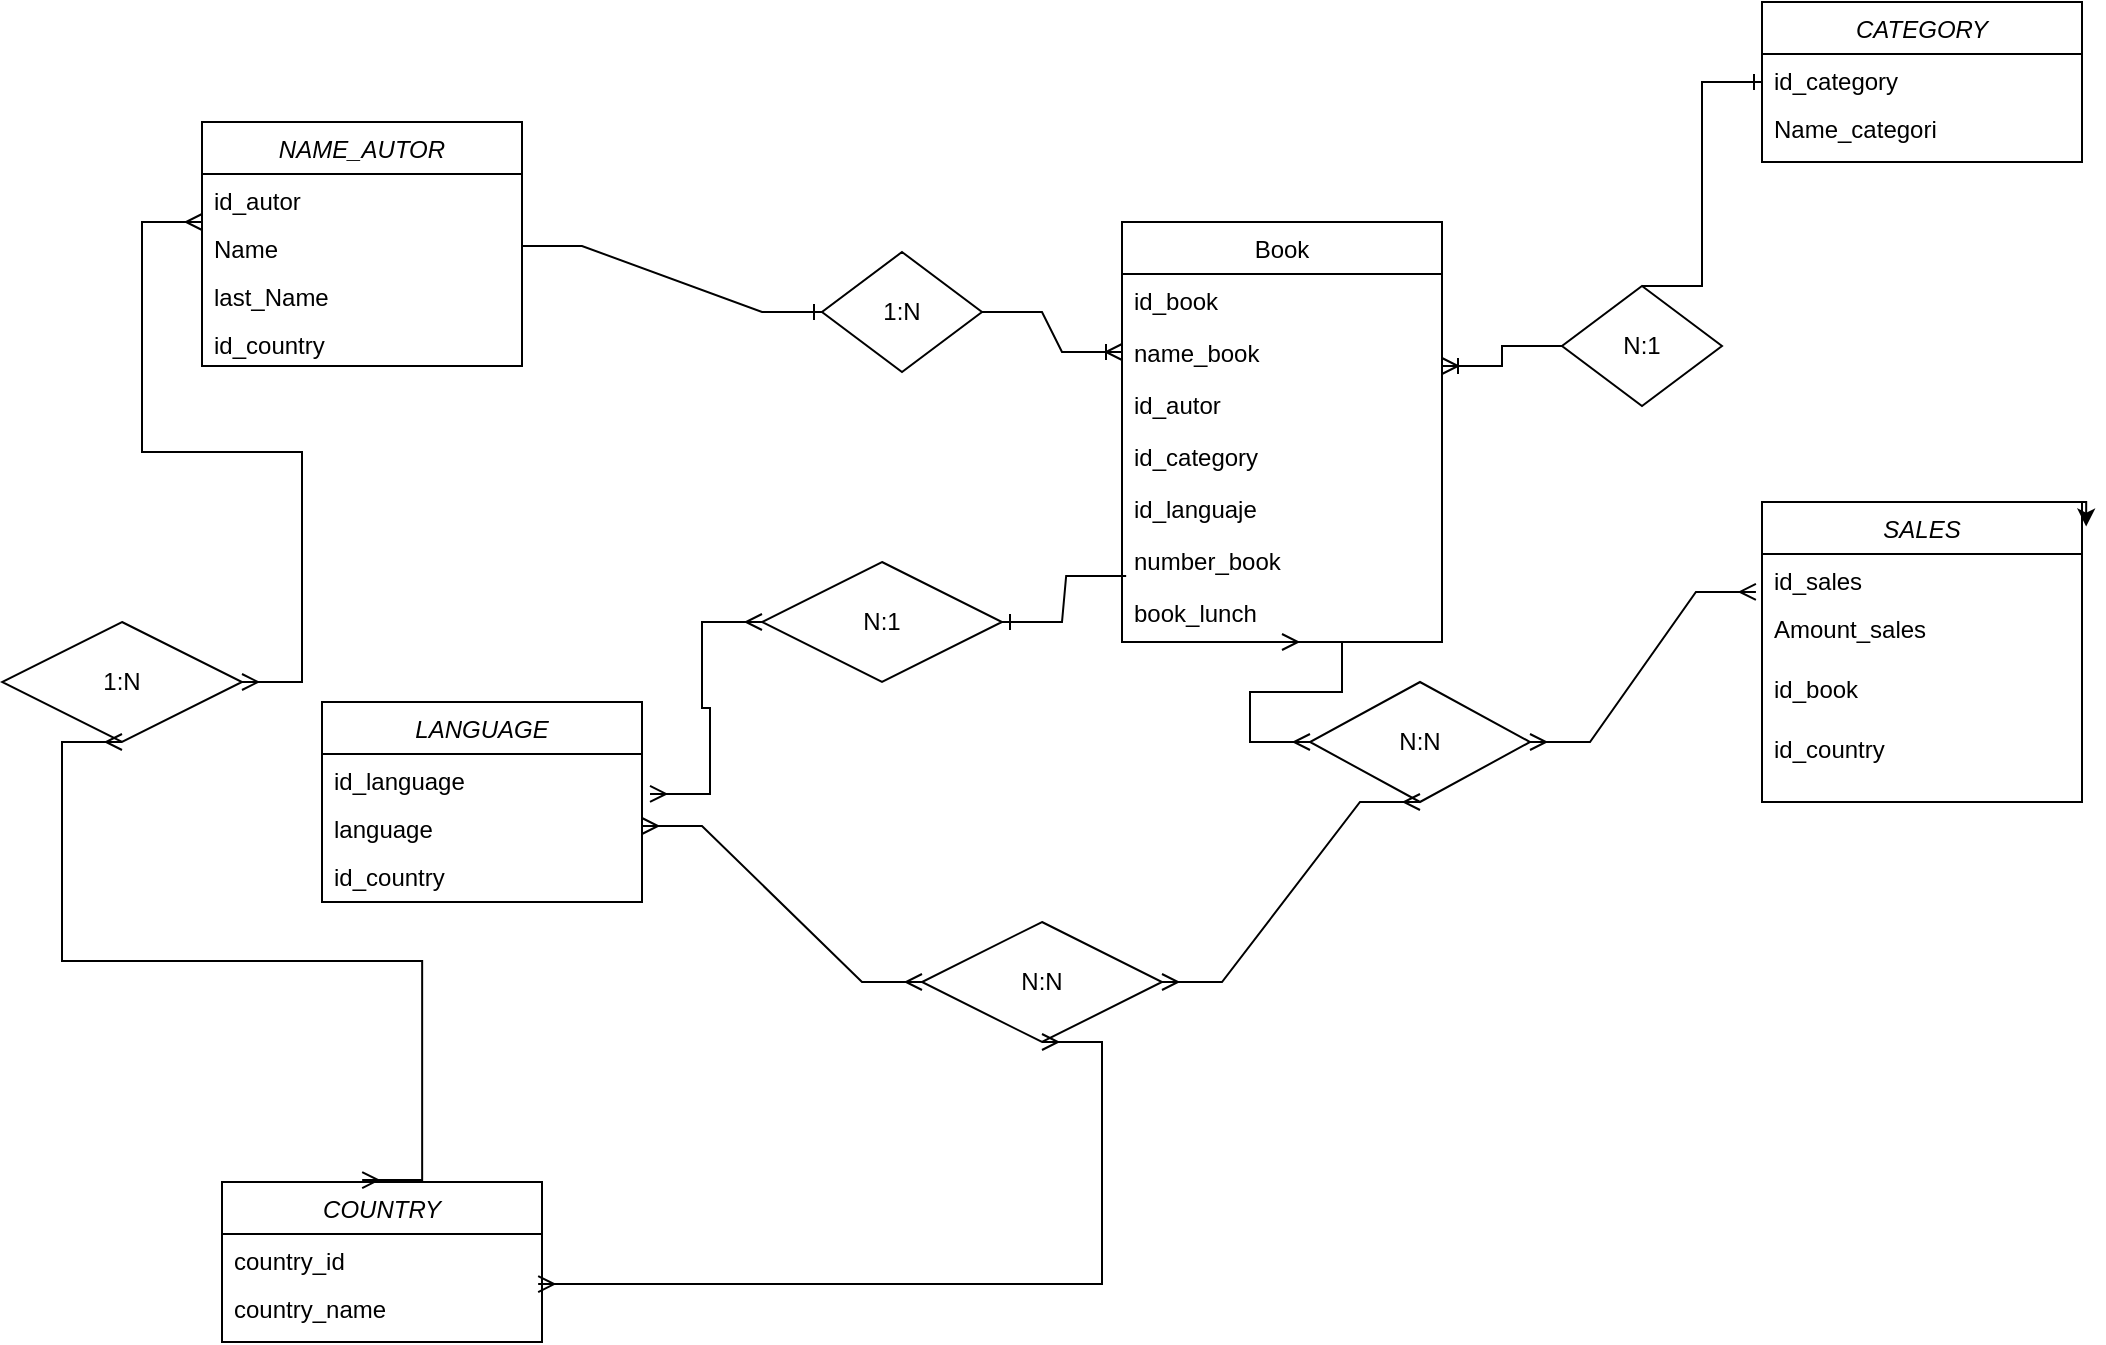 <mxfile version="22.1.0" type="github">
  <diagram id="C5RBs43oDa-KdzZeNtuy" name="Page-1">
    <mxGraphModel dx="1941" dy="610" grid="1" gridSize="10" guides="1" tooltips="1" connect="1" arrows="1" fold="1" page="1" pageScale="1" pageWidth="827" pageHeight="1169" math="0" shadow="0">
      <root>
        <mxCell id="WIyWlLk6GJQsqaUBKTNV-0" />
        <mxCell id="WIyWlLk6GJQsqaUBKTNV-1" parent="WIyWlLk6GJQsqaUBKTNV-0" />
        <mxCell id="zkfFHV4jXpPFQw0GAbJ--0" value="NAME_AUTOR" style="swimlane;fontStyle=2;align=center;verticalAlign=top;childLayout=stackLayout;horizontal=1;startSize=26;horizontalStack=0;resizeParent=1;resizeLast=0;collapsible=1;marginBottom=0;rounded=0;shadow=0;strokeWidth=1;" parent="WIyWlLk6GJQsqaUBKTNV-1" vertex="1">
          <mxGeometry x="-140" y="180" width="160" height="122" as="geometry">
            <mxRectangle x="230" y="140" width="160" height="26" as="alternateBounds" />
          </mxGeometry>
        </mxCell>
        <mxCell id="zkfFHV4jXpPFQw0GAbJ--1" value="id_autor" style="text;align=left;verticalAlign=top;spacingLeft=4;spacingRight=4;overflow=hidden;rotatable=0;points=[[0,0.5],[1,0.5]];portConstraint=eastwest;" parent="zkfFHV4jXpPFQw0GAbJ--0" vertex="1">
          <mxGeometry y="26" width="160" height="24" as="geometry" />
        </mxCell>
        <mxCell id="-6GL2gCHMoYama-tDcal-0" value="Name" style="text;align=left;verticalAlign=top;spacingLeft=4;spacingRight=4;overflow=hidden;rotatable=0;points=[[0,0.5],[1,0.5]];portConstraint=eastwest;" parent="zkfFHV4jXpPFQw0GAbJ--0" vertex="1">
          <mxGeometry y="50" width="160" height="24" as="geometry" />
        </mxCell>
        <mxCell id="-6GL2gCHMoYama-tDcal-2" value="last_Name" style="text;align=left;verticalAlign=top;spacingLeft=4;spacingRight=4;overflow=hidden;rotatable=0;points=[[0,0.5],[1,0.5]];portConstraint=eastwest;" parent="zkfFHV4jXpPFQw0GAbJ--0" vertex="1">
          <mxGeometry y="74" width="160" height="24" as="geometry" />
        </mxCell>
        <mxCell id="nzzUuKbr48wKHH3Cl5lr-2" value="id_country" style="text;align=left;verticalAlign=top;spacingLeft=4;spacingRight=4;overflow=hidden;rotatable=0;points=[[0,0.5],[1,0.5]];portConstraint=eastwest;" vertex="1" parent="zkfFHV4jXpPFQw0GAbJ--0">
          <mxGeometry y="98" width="160" height="24" as="geometry" />
        </mxCell>
        <mxCell id="zkfFHV4jXpPFQw0GAbJ--6" value="Book" style="swimlane;fontStyle=0;align=center;verticalAlign=top;childLayout=stackLayout;horizontal=1;startSize=26;horizontalStack=0;resizeParent=1;resizeLast=0;collapsible=1;marginBottom=0;rounded=0;shadow=0;strokeWidth=1;" parent="WIyWlLk6GJQsqaUBKTNV-1" vertex="1">
          <mxGeometry x="320" y="230" width="160" height="210" as="geometry">
            <mxRectangle x="130" y="380" width="160" height="26" as="alternateBounds" />
          </mxGeometry>
        </mxCell>
        <mxCell id="zkfFHV4jXpPFQw0GAbJ--7" value="id_book" style="text;align=left;verticalAlign=top;spacingLeft=4;spacingRight=4;overflow=hidden;rotatable=0;points=[[0,0.5],[1,0.5]];portConstraint=eastwest;" parent="zkfFHV4jXpPFQw0GAbJ--6" vertex="1">
          <mxGeometry y="26" width="160" height="26" as="geometry" />
        </mxCell>
        <mxCell id="zkfFHV4jXpPFQw0GAbJ--8" value="name_book" style="text;align=left;verticalAlign=top;spacingLeft=4;spacingRight=4;overflow=hidden;rotatable=0;points=[[0,0.5],[1,0.5]];portConstraint=eastwest;rounded=0;shadow=0;html=0;" parent="zkfFHV4jXpPFQw0GAbJ--6" vertex="1">
          <mxGeometry y="52" width="160" height="26" as="geometry" />
        </mxCell>
        <mxCell id="nzzUuKbr48wKHH3Cl5lr-0" value="id_autor" style="text;align=left;verticalAlign=top;spacingLeft=4;spacingRight=4;overflow=hidden;rotatable=0;points=[[0,0.5],[1,0.5]];portConstraint=eastwest;rounded=0;shadow=0;html=0;" vertex="1" parent="zkfFHV4jXpPFQw0GAbJ--6">
          <mxGeometry y="78" width="160" height="26" as="geometry" />
        </mxCell>
        <mxCell id="nzzUuKbr48wKHH3Cl5lr-1" value="id_category" style="text;align=left;verticalAlign=top;spacingLeft=4;spacingRight=4;overflow=hidden;rotatable=0;points=[[0,0.5],[1,0.5]];portConstraint=eastwest;rounded=0;shadow=0;html=0;" vertex="1" parent="zkfFHV4jXpPFQw0GAbJ--6">
          <mxGeometry y="104" width="160" height="26" as="geometry" />
        </mxCell>
        <mxCell id="nzzUuKbr48wKHH3Cl5lr-3" value="id_languaje" style="text;align=left;verticalAlign=top;spacingLeft=4;spacingRight=4;overflow=hidden;rotatable=0;points=[[0,0.5],[1,0.5]];portConstraint=eastwest;rounded=0;shadow=0;html=0;" vertex="1" parent="zkfFHV4jXpPFQw0GAbJ--6">
          <mxGeometry y="130" width="160" height="26" as="geometry" />
        </mxCell>
        <mxCell id="-6GL2gCHMoYama-tDcal-9" value="number_book" style="text;align=left;verticalAlign=top;spacingLeft=4;spacingRight=4;overflow=hidden;rotatable=0;points=[[0,0.5],[1,0.5]];portConstraint=eastwest;rounded=0;shadow=0;html=0;" parent="zkfFHV4jXpPFQw0GAbJ--6" vertex="1">
          <mxGeometry y="156" width="160" height="26" as="geometry" />
        </mxCell>
        <mxCell id="-6GL2gCHMoYama-tDcal-10" value="book_lunch" style="text;align=left;verticalAlign=top;spacingLeft=4;spacingRight=4;overflow=hidden;rotatable=0;points=[[0,0.5],[1,0.5]];portConstraint=eastwest;rounded=0;shadow=0;html=0;" parent="zkfFHV4jXpPFQw0GAbJ--6" vertex="1">
          <mxGeometry y="182" width="160" height="26" as="geometry" />
        </mxCell>
        <mxCell id="-6GL2gCHMoYama-tDcal-4" value="CATEGORY" style="swimlane;fontStyle=2;align=center;verticalAlign=top;childLayout=stackLayout;horizontal=1;startSize=26;horizontalStack=0;resizeParent=1;resizeLast=0;collapsible=1;marginBottom=0;rounded=0;shadow=0;strokeWidth=1;" parent="WIyWlLk6GJQsqaUBKTNV-1" vertex="1">
          <mxGeometry x="640" y="120" width="160" height="80" as="geometry">
            <mxRectangle x="230" y="140" width="160" height="26" as="alternateBounds" />
          </mxGeometry>
        </mxCell>
        <mxCell id="-6GL2gCHMoYama-tDcal-5" value="id_category" style="text;align=left;verticalAlign=top;spacingLeft=4;spacingRight=4;overflow=hidden;rotatable=0;points=[[0,0.5],[1,0.5]];portConstraint=eastwest;" parent="-6GL2gCHMoYama-tDcal-4" vertex="1">
          <mxGeometry y="26" width="160" height="24" as="geometry" />
        </mxCell>
        <mxCell id="-6GL2gCHMoYama-tDcal-6" value="Name_categori" style="text;align=left;verticalAlign=top;spacingLeft=4;spacingRight=4;overflow=hidden;rotatable=0;points=[[0,0.5],[1,0.5]];portConstraint=eastwest;" parent="-6GL2gCHMoYama-tDcal-4" vertex="1">
          <mxGeometry y="50" width="160" height="24" as="geometry" />
        </mxCell>
        <mxCell id="-6GL2gCHMoYama-tDcal-11" value="LANGUAGE" style="swimlane;fontStyle=2;align=center;verticalAlign=top;childLayout=stackLayout;horizontal=1;startSize=26;horizontalStack=0;resizeParent=1;resizeLast=0;collapsible=1;marginBottom=0;rounded=0;shadow=0;strokeWidth=1;" parent="WIyWlLk6GJQsqaUBKTNV-1" vertex="1">
          <mxGeometry x="-80" y="470" width="160" height="100" as="geometry">
            <mxRectangle x="230" y="140" width="160" height="26" as="alternateBounds" />
          </mxGeometry>
        </mxCell>
        <mxCell id="-6GL2gCHMoYama-tDcal-12" value="id_language" style="text;align=left;verticalAlign=top;spacingLeft=4;spacingRight=4;overflow=hidden;rotatable=0;points=[[0,0.5],[1,0.5]];portConstraint=eastwest;" parent="-6GL2gCHMoYama-tDcal-11" vertex="1">
          <mxGeometry y="26" width="160" height="24" as="geometry" />
        </mxCell>
        <mxCell id="-6GL2gCHMoYama-tDcal-13" value="language" style="text;align=left;verticalAlign=top;spacingLeft=4;spacingRight=4;overflow=hidden;rotatable=0;points=[[0,0.5],[1,0.5]];portConstraint=eastwest;" parent="-6GL2gCHMoYama-tDcal-11" vertex="1">
          <mxGeometry y="50" width="160" height="24" as="geometry" />
        </mxCell>
        <mxCell id="nzzUuKbr48wKHH3Cl5lr-7" value="id_country" style="text;align=left;verticalAlign=top;spacingLeft=4;spacingRight=4;overflow=hidden;rotatable=0;points=[[0,0.5],[1,0.5]];portConstraint=eastwest;" vertex="1" parent="-6GL2gCHMoYama-tDcal-11">
          <mxGeometry y="74" width="160" height="24" as="geometry" />
        </mxCell>
        <mxCell id="-6GL2gCHMoYama-tDcal-14" value="COUNTRY" style="swimlane;fontStyle=2;align=center;verticalAlign=top;childLayout=stackLayout;horizontal=1;startSize=26;horizontalStack=0;resizeParent=1;resizeLast=0;collapsible=1;marginBottom=0;rounded=0;shadow=0;strokeWidth=1;" parent="WIyWlLk6GJQsqaUBKTNV-1" vertex="1">
          <mxGeometry x="-130" y="710" width="160" height="80" as="geometry">
            <mxRectangle x="230" y="140" width="160" height="26" as="alternateBounds" />
          </mxGeometry>
        </mxCell>
        <mxCell id="-6GL2gCHMoYama-tDcal-15" value="country_id" style="text;align=left;verticalAlign=top;spacingLeft=4;spacingRight=4;overflow=hidden;rotatable=0;points=[[0,0.5],[1,0.5]];portConstraint=eastwest;" parent="-6GL2gCHMoYama-tDcal-14" vertex="1">
          <mxGeometry y="26" width="160" height="24" as="geometry" />
        </mxCell>
        <mxCell id="-6GL2gCHMoYama-tDcal-16" value="country_name" style="text;align=left;verticalAlign=top;spacingLeft=4;spacingRight=4;overflow=hidden;rotatable=0;points=[[0,0.5],[1,0.5]];portConstraint=eastwest;" parent="-6GL2gCHMoYama-tDcal-14" vertex="1">
          <mxGeometry y="50" width="160" height="24" as="geometry" />
        </mxCell>
        <mxCell id="-6GL2gCHMoYama-tDcal-17" value="SALES" style="swimlane;fontStyle=2;align=center;verticalAlign=top;childLayout=stackLayout;horizontal=1;startSize=26;horizontalStack=0;resizeParent=1;resizeLast=0;collapsible=1;marginBottom=0;rounded=0;shadow=0;strokeWidth=1;" parent="WIyWlLk6GJQsqaUBKTNV-1" vertex="1">
          <mxGeometry x="640" y="370" width="160" height="150" as="geometry">
            <mxRectangle x="230" y="140" width="160" height="26" as="alternateBounds" />
          </mxGeometry>
        </mxCell>
        <mxCell id="-6GL2gCHMoYama-tDcal-18" value="id_sales" style="text;align=left;verticalAlign=top;spacingLeft=4;spacingRight=4;overflow=hidden;rotatable=0;points=[[0,0.5],[1,0.5]];portConstraint=eastwest;" parent="-6GL2gCHMoYama-tDcal-17" vertex="1">
          <mxGeometry y="26" width="160" height="24" as="geometry" />
        </mxCell>
        <mxCell id="-6GL2gCHMoYama-tDcal-20" value="Amount_sales" style="text;align=left;verticalAlign=top;spacingLeft=4;spacingRight=4;overflow=hidden;rotatable=0;points=[[0,0.5],[1,0.5]];portConstraint=eastwest;" parent="-6GL2gCHMoYama-tDcal-17" vertex="1">
          <mxGeometry y="50" width="160" height="30" as="geometry" />
        </mxCell>
        <mxCell id="nzzUuKbr48wKHH3Cl5lr-4" value="id_book" style="text;align=left;verticalAlign=top;spacingLeft=4;spacingRight=4;overflow=hidden;rotatable=0;points=[[0,0.5],[1,0.5]];portConstraint=eastwest;" vertex="1" parent="-6GL2gCHMoYama-tDcal-17">
          <mxGeometry y="80" width="160" height="30" as="geometry" />
        </mxCell>
        <mxCell id="nzzUuKbr48wKHH3Cl5lr-6" value="id_country" style="text;align=left;verticalAlign=top;spacingLeft=4;spacingRight=4;overflow=hidden;rotatable=0;points=[[0,0.5],[1,0.5]];portConstraint=eastwest;" vertex="1" parent="-6GL2gCHMoYama-tDcal-17">
          <mxGeometry y="110" width="160" height="30" as="geometry" />
        </mxCell>
        <mxCell id="-6GL2gCHMoYama-tDcal-31" value="" style="edgeStyle=entityRelationEdgeStyle;fontSize=12;html=1;endArrow=ERoneToMany;rounded=0;entryX=0;entryY=0.5;entryDx=0;entryDy=0;exitX=1;exitY=0.5;exitDx=0;exitDy=0;" parent="WIyWlLk6GJQsqaUBKTNV-1" source="-6GL2gCHMoYama-tDcal-33" target="zkfFHV4jXpPFQw0GAbJ--8" edge="1">
          <mxGeometry width="100" height="100" relative="1" as="geometry">
            <mxPoint x="270" y="290" as="sourcePoint" />
            <mxPoint x="310" y="272.5" as="targetPoint" />
            <Array as="points">
              <mxPoint x="270" y="-92.5" />
              <mxPoint x="350" y="107.5" />
              <mxPoint x="270" y="280" />
              <mxPoint x="360" y="117.5" />
            </Array>
          </mxGeometry>
        </mxCell>
        <mxCell id="-6GL2gCHMoYama-tDcal-33" value="1:N" style="shape=rhombus;perimeter=rhombusPerimeter;whiteSpace=wrap;html=1;align=center;" parent="WIyWlLk6GJQsqaUBKTNV-1" vertex="1">
          <mxGeometry x="170" y="245" width="80" height="60" as="geometry" />
        </mxCell>
        <mxCell id="-6GL2gCHMoYama-tDcal-37" value="" style="edgeStyle=entityRelationEdgeStyle;fontSize=12;html=1;endArrow=ERoneToMany;rounded=0;exitX=0;exitY=0.5;exitDx=0;exitDy=0;entryX=1;entryY=0.769;entryDx=0;entryDy=0;entryPerimeter=0;" parent="WIyWlLk6GJQsqaUBKTNV-1" source="-6GL2gCHMoYama-tDcal-36" target="zkfFHV4jXpPFQw0GAbJ--8" edge="1">
          <mxGeometry width="100" height="100" relative="1" as="geometry">
            <mxPoint x="720" y="400" as="sourcePoint" />
            <mxPoint x="410" y="400" as="targetPoint" />
            <Array as="points">
              <mxPoint x="800" y="340" />
              <mxPoint x="740" y="370" />
            </Array>
          </mxGeometry>
        </mxCell>
        <mxCell id="-6GL2gCHMoYama-tDcal-36" value="N:1" style="shape=rhombus;perimeter=rhombusPerimeter;whiteSpace=wrap;html=1;align=center;" parent="WIyWlLk6GJQsqaUBKTNV-1" vertex="1">
          <mxGeometry x="540" y="262" width="80" height="60" as="geometry" />
        </mxCell>
        <mxCell id="-6GL2gCHMoYama-tDcal-39" value="" style="edgeStyle=entityRelationEdgeStyle;fontSize=12;html=1;endArrow=ERone;endFill=1;rounded=0;exitX=0.5;exitY=0;exitDx=0;exitDy=0;entryX=0;entryY=0.583;entryDx=0;entryDy=0;entryPerimeter=0;" parent="WIyWlLk6GJQsqaUBKTNV-1" source="-6GL2gCHMoYama-tDcal-36" target="-6GL2gCHMoYama-tDcal-5" edge="1">
          <mxGeometry width="100" height="100" relative="1" as="geometry">
            <mxPoint x="590" y="210" as="sourcePoint" />
            <mxPoint x="630" y="140" as="targetPoint" />
            <Array as="points">
              <mxPoint x="670" y="200" />
              <mxPoint x="680" y="190" />
            </Array>
          </mxGeometry>
        </mxCell>
        <mxCell id="-6GL2gCHMoYama-tDcal-40" value="" style="edgeStyle=entityRelationEdgeStyle;fontSize=12;html=1;endArrow=ERone;endFill=1;rounded=0;entryX=0;entryY=0.5;entryDx=0;entryDy=0;exitX=1;exitY=0.5;exitDx=0;exitDy=0;" parent="WIyWlLk6GJQsqaUBKTNV-1" source="-6GL2gCHMoYama-tDcal-0" target="-6GL2gCHMoYama-tDcal-33" edge="1">
          <mxGeometry width="100" height="100" relative="1" as="geometry">
            <mxPoint x="230" y="120" as="sourcePoint" />
            <mxPoint x="180" y="260" as="targetPoint" />
          </mxGeometry>
        </mxCell>
        <mxCell id="-6GL2gCHMoYama-tDcal-41" value="N:1" style="shape=rhombus;perimeter=rhombusPerimeter;whiteSpace=wrap;html=1;align=center;" parent="WIyWlLk6GJQsqaUBKTNV-1" vertex="1">
          <mxGeometry x="140" y="400" width="120" height="60" as="geometry" />
        </mxCell>
        <mxCell id="-6GL2gCHMoYama-tDcal-42" value="" style="edgeStyle=entityRelationEdgeStyle;fontSize=12;html=1;endArrow=ERmany;startArrow=ERmany;rounded=0;entryX=1.025;entryY=0.833;entryDx=0;entryDy=0;exitX=0;exitY=0.5;exitDx=0;exitDy=0;entryPerimeter=0;" parent="WIyWlLk6GJQsqaUBKTNV-1" source="-6GL2gCHMoYama-tDcal-41" target="-6GL2gCHMoYama-tDcal-12" edge="1">
          <mxGeometry width="100" height="100" relative="1" as="geometry">
            <mxPoint x="-50" y="300" as="sourcePoint" />
            <mxPoint x="100" y="390" as="targetPoint" />
          </mxGeometry>
        </mxCell>
        <mxCell id="-6GL2gCHMoYama-tDcal-44" value="N:N" style="shape=rhombus;perimeter=rhombusPerimeter;whiteSpace=wrap;html=1;align=center;" parent="WIyWlLk6GJQsqaUBKTNV-1" vertex="1">
          <mxGeometry x="220" y="580" width="120" height="60" as="geometry" />
        </mxCell>
        <mxCell id="-6GL2gCHMoYama-tDcal-45" value="" style="edgeStyle=entityRelationEdgeStyle;fontSize=12;html=1;endArrow=ERmany;startArrow=ERmany;rounded=0;entryX=0.988;entryY=0.042;entryDx=0;entryDy=0;entryPerimeter=0;" parent="WIyWlLk6GJQsqaUBKTNV-1" target="-6GL2gCHMoYama-tDcal-16" edge="1">
          <mxGeometry width="100" height="100" relative="1" as="geometry">
            <mxPoint x="280" y="640" as="sourcePoint" />
            <mxPoint x="350" y="630" as="targetPoint" />
            <Array as="points">
              <mxPoint x="460" y="833" />
            </Array>
          </mxGeometry>
        </mxCell>
        <mxCell id="-6GL2gCHMoYama-tDcal-46" value="" style="edgeStyle=entityRelationEdgeStyle;fontSize=12;html=1;endArrow=ERmany;startArrow=ERmany;rounded=0;exitX=1;exitY=0.5;exitDx=0;exitDy=0;entryX=0;entryY=0.5;entryDx=0;entryDy=0;" parent="WIyWlLk6GJQsqaUBKTNV-1" source="-6GL2gCHMoYama-tDcal-13" target="-6GL2gCHMoYama-tDcal-44" edge="1">
          <mxGeometry width="100" height="100" relative="1" as="geometry">
            <mxPoint x="186.5" y="558" as="sourcePoint" />
            <mxPoint x="273.5" y="540" as="targetPoint" />
            <Array as="points">
              <mxPoint x="356.5" y="741" />
            </Array>
          </mxGeometry>
        </mxCell>
        <mxCell id="d24iUtrA5m6q8eod0tIK-0" value="" style="edgeStyle=entityRelationEdgeStyle;fontSize=12;html=1;endArrow=ERone;endFill=1;rounded=0;entryX=1;entryY=0.5;entryDx=0;entryDy=0;exitX=0.013;exitY=0.808;exitDx=0;exitDy=0;exitPerimeter=0;" parent="WIyWlLk6GJQsqaUBKTNV-1" source="-6GL2gCHMoYama-tDcal-9" target="-6GL2gCHMoYama-tDcal-41" edge="1">
          <mxGeometry width="100" height="100" relative="1" as="geometry">
            <mxPoint x="280" y="340" as="sourcePoint" />
            <mxPoint x="380" y="487.5" as="targetPoint" />
          </mxGeometry>
        </mxCell>
        <mxCell id="d24iUtrA5m6q8eod0tIK-1" value="N:N" style="shape=rhombus;perimeter=rhombusPerimeter;whiteSpace=wrap;html=1;align=center;" parent="WIyWlLk6GJQsqaUBKTNV-1" vertex="1">
          <mxGeometry x="414" y="460" width="110" height="60" as="geometry" />
        </mxCell>
        <mxCell id="d24iUtrA5m6q8eod0tIK-4" value="" style="edgeStyle=entityRelationEdgeStyle;fontSize=12;html=1;endArrow=ERmany;startArrow=ERmany;rounded=0;exitX=0.5;exitY=1;exitDx=0;exitDy=0;entryX=0;entryY=0.5;entryDx=0;entryDy=0;" parent="WIyWlLk6GJQsqaUBKTNV-1" source="zkfFHV4jXpPFQw0GAbJ--6" target="d24iUtrA5m6q8eod0tIK-1" edge="1">
          <mxGeometry width="100" height="100" relative="1" as="geometry">
            <mxPoint x="434" y="360" as="sourcePoint" />
            <mxPoint x="394" y="450" as="targetPoint" />
            <Array as="points">
              <mxPoint x="560.5" y="611" />
            </Array>
          </mxGeometry>
        </mxCell>
        <mxCell id="d24iUtrA5m6q8eod0tIK-5" value="" style="edgeStyle=entityRelationEdgeStyle;fontSize=12;html=1;endArrow=ERmany;startArrow=ERmany;rounded=0;exitX=0.5;exitY=1;exitDx=0;exitDy=0;entryX=1;entryY=0.5;entryDx=0;entryDy=0;" parent="WIyWlLk6GJQsqaUBKTNV-1" source="d24iUtrA5m6q8eod0tIK-1" target="-6GL2gCHMoYama-tDcal-44" edge="1">
          <mxGeometry width="100" height="100" relative="1" as="geometry">
            <mxPoint x="685" y="540" as="sourcePoint" />
            <mxPoint x="690" y="652" as="targetPoint" />
            <Array as="points">
              <mxPoint x="845.5" y="803" />
            </Array>
          </mxGeometry>
        </mxCell>
        <mxCell id="d24iUtrA5m6q8eod0tIK-6" value="" style="edgeStyle=entityRelationEdgeStyle;fontSize=12;html=1;endArrow=ERmany;startArrow=ERmany;rounded=0;exitX=1;exitY=0.5;exitDx=0;exitDy=0;entryX=-0.019;entryY=-0.167;entryDx=0;entryDy=0;entryPerimeter=0;" parent="WIyWlLk6GJQsqaUBKTNV-1" source="d24iUtrA5m6q8eod0tIK-1" target="-6GL2gCHMoYama-tDcal-20" edge="1">
          <mxGeometry width="100" height="100" relative="1" as="geometry">
            <mxPoint x="610" y="480" as="sourcePoint" />
            <mxPoint x="620" y="620" as="targetPoint" />
            <Array as="points">
              <mxPoint x="995.5" y="793" />
            </Array>
          </mxGeometry>
        </mxCell>
        <mxCell id="d24iUtrA5m6q8eod0tIK-7" value="" style="edgeStyle=entityRelationEdgeStyle;fontSize=12;html=1;endArrow=ERmany;startArrow=ERmany;rounded=0;" parent="WIyWlLk6GJQsqaUBKTNV-1" source="d24iUtrA5m6q8eod0tIK-9" edge="1">
          <mxGeometry width="100" height="100" relative="1" as="geometry">
            <mxPoint x="-150" y="390" as="sourcePoint" />
            <mxPoint x="-140" y="230" as="targetPoint" />
            <Array as="points">
              <mxPoint x="-143" y="750" />
              <mxPoint x="-130" y="770" />
              <mxPoint x="645.5" y="983" />
            </Array>
          </mxGeometry>
        </mxCell>
        <mxCell id="d24iUtrA5m6q8eod0tIK-9" value="1:N" style="shape=rhombus;perimeter=rhombusPerimeter;whiteSpace=wrap;html=1;align=center;" parent="WIyWlLk6GJQsqaUBKTNV-1" vertex="1">
          <mxGeometry x="-240" y="430" width="120" height="60" as="geometry" />
        </mxCell>
        <mxCell id="d24iUtrA5m6q8eod0tIK-10" value="" style="edgeStyle=entityRelationEdgeStyle;fontSize=12;html=1;endArrow=ERmany;startArrow=ERmany;rounded=0;exitX=0.438;exitY=-0.012;exitDx=0;exitDy=0;exitPerimeter=0;" parent="WIyWlLk6GJQsqaUBKTNV-1" source="-6GL2gCHMoYama-tDcal-14" edge="1">
          <mxGeometry width="100" height="100" relative="1" as="geometry">
            <mxPoint x="-310" y="750" as="sourcePoint" />
            <mxPoint x="-180" y="490" as="targetPoint" />
            <Array as="points">
              <mxPoint x="-222" y="970" />
              <mxPoint x="-209" y="990" />
              <mxPoint x="566.5" y="1203" />
            </Array>
          </mxGeometry>
        </mxCell>
        <mxCell id="nzzUuKbr48wKHH3Cl5lr-5" style="edgeStyle=orthogonalEdgeStyle;rounded=0;orthogonalLoop=1;jettySize=auto;html=1;exitX=1;exitY=0;exitDx=0;exitDy=0;entryX=1.013;entryY=0.082;entryDx=0;entryDy=0;entryPerimeter=0;" edge="1" parent="WIyWlLk6GJQsqaUBKTNV-1" source="-6GL2gCHMoYama-tDcal-17" target="-6GL2gCHMoYama-tDcal-17">
          <mxGeometry relative="1" as="geometry" />
        </mxCell>
      </root>
    </mxGraphModel>
  </diagram>
</mxfile>
